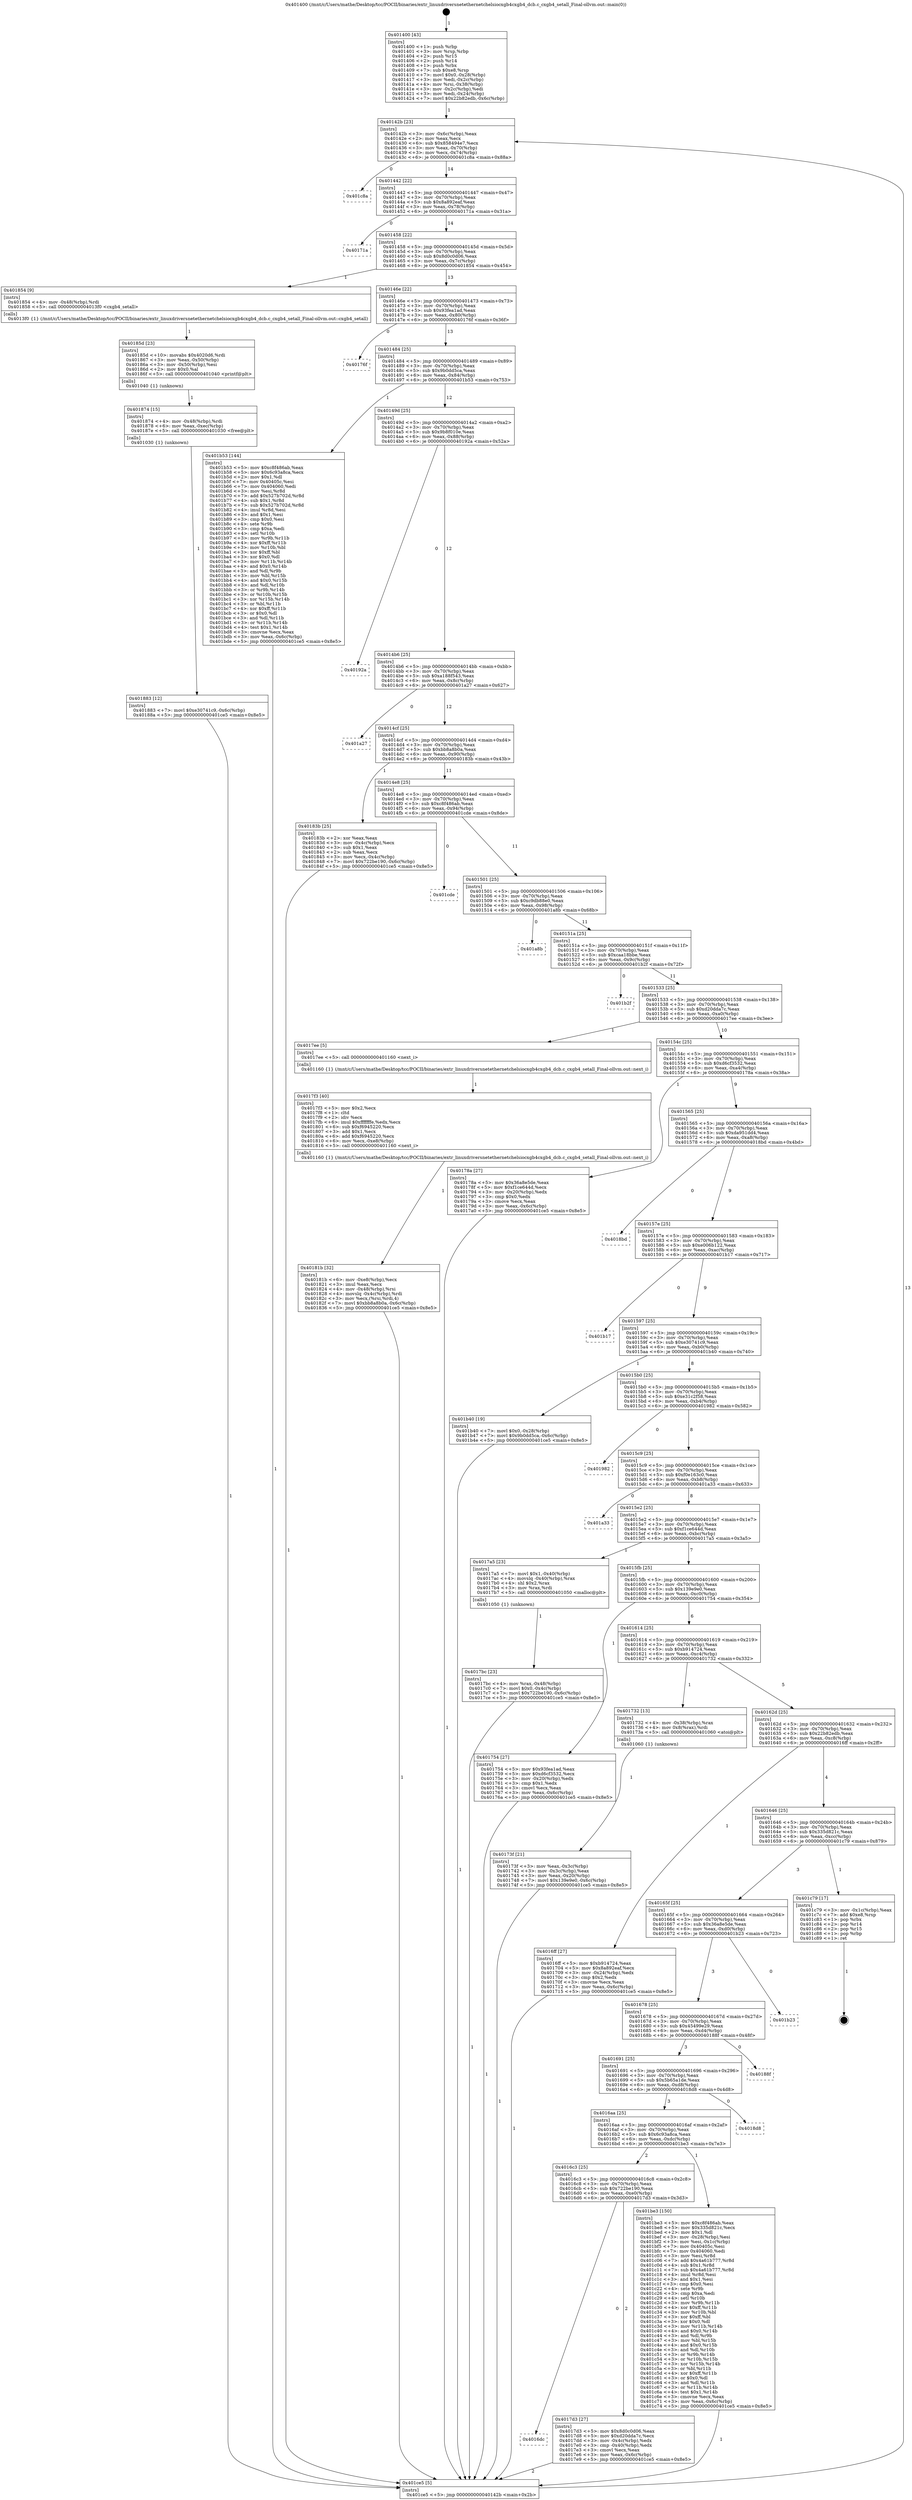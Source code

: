 digraph "0x401400" {
  label = "0x401400 (/mnt/c/Users/mathe/Desktop/tcc/POCII/binaries/extr_linuxdriversnetethernetchelsiocxgb4cxgb4_dcb.c_cxgb4_setall_Final-ollvm.out::main(0))"
  labelloc = "t"
  node[shape=record]

  Entry [label="",width=0.3,height=0.3,shape=circle,fillcolor=black,style=filled]
  "0x40142b" [label="{
     0x40142b [23]\l
     | [instrs]\l
     &nbsp;&nbsp;0x40142b \<+3\>: mov -0x6c(%rbp),%eax\l
     &nbsp;&nbsp;0x40142e \<+2\>: mov %eax,%ecx\l
     &nbsp;&nbsp;0x401430 \<+6\>: sub $0x858494e7,%ecx\l
     &nbsp;&nbsp;0x401436 \<+3\>: mov %eax,-0x70(%rbp)\l
     &nbsp;&nbsp;0x401439 \<+3\>: mov %ecx,-0x74(%rbp)\l
     &nbsp;&nbsp;0x40143c \<+6\>: je 0000000000401c8a \<main+0x88a\>\l
  }"]
  "0x401c8a" [label="{
     0x401c8a\l
  }", style=dashed]
  "0x401442" [label="{
     0x401442 [22]\l
     | [instrs]\l
     &nbsp;&nbsp;0x401442 \<+5\>: jmp 0000000000401447 \<main+0x47\>\l
     &nbsp;&nbsp;0x401447 \<+3\>: mov -0x70(%rbp),%eax\l
     &nbsp;&nbsp;0x40144a \<+5\>: sub $0x8a892eaf,%eax\l
     &nbsp;&nbsp;0x40144f \<+3\>: mov %eax,-0x78(%rbp)\l
     &nbsp;&nbsp;0x401452 \<+6\>: je 000000000040171a \<main+0x31a\>\l
  }"]
  Exit [label="",width=0.3,height=0.3,shape=circle,fillcolor=black,style=filled,peripheries=2]
  "0x40171a" [label="{
     0x40171a\l
  }", style=dashed]
  "0x401458" [label="{
     0x401458 [22]\l
     | [instrs]\l
     &nbsp;&nbsp;0x401458 \<+5\>: jmp 000000000040145d \<main+0x5d\>\l
     &nbsp;&nbsp;0x40145d \<+3\>: mov -0x70(%rbp),%eax\l
     &nbsp;&nbsp;0x401460 \<+5\>: sub $0x8d0c0d06,%eax\l
     &nbsp;&nbsp;0x401465 \<+3\>: mov %eax,-0x7c(%rbp)\l
     &nbsp;&nbsp;0x401468 \<+6\>: je 0000000000401854 \<main+0x454\>\l
  }"]
  "0x401883" [label="{
     0x401883 [12]\l
     | [instrs]\l
     &nbsp;&nbsp;0x401883 \<+7\>: movl $0xe30741c9,-0x6c(%rbp)\l
     &nbsp;&nbsp;0x40188a \<+5\>: jmp 0000000000401ce5 \<main+0x8e5\>\l
  }"]
  "0x401854" [label="{
     0x401854 [9]\l
     | [instrs]\l
     &nbsp;&nbsp;0x401854 \<+4\>: mov -0x48(%rbp),%rdi\l
     &nbsp;&nbsp;0x401858 \<+5\>: call 00000000004013f0 \<cxgb4_setall\>\l
     | [calls]\l
     &nbsp;&nbsp;0x4013f0 \{1\} (/mnt/c/Users/mathe/Desktop/tcc/POCII/binaries/extr_linuxdriversnetethernetchelsiocxgb4cxgb4_dcb.c_cxgb4_setall_Final-ollvm.out::cxgb4_setall)\l
  }"]
  "0x40146e" [label="{
     0x40146e [22]\l
     | [instrs]\l
     &nbsp;&nbsp;0x40146e \<+5\>: jmp 0000000000401473 \<main+0x73\>\l
     &nbsp;&nbsp;0x401473 \<+3\>: mov -0x70(%rbp),%eax\l
     &nbsp;&nbsp;0x401476 \<+5\>: sub $0x93fea1ad,%eax\l
     &nbsp;&nbsp;0x40147b \<+3\>: mov %eax,-0x80(%rbp)\l
     &nbsp;&nbsp;0x40147e \<+6\>: je 000000000040176f \<main+0x36f\>\l
  }"]
  "0x401874" [label="{
     0x401874 [15]\l
     | [instrs]\l
     &nbsp;&nbsp;0x401874 \<+4\>: mov -0x48(%rbp),%rdi\l
     &nbsp;&nbsp;0x401878 \<+6\>: mov %eax,-0xec(%rbp)\l
     &nbsp;&nbsp;0x40187e \<+5\>: call 0000000000401030 \<free@plt\>\l
     | [calls]\l
     &nbsp;&nbsp;0x401030 \{1\} (unknown)\l
  }"]
  "0x40176f" [label="{
     0x40176f\l
  }", style=dashed]
  "0x401484" [label="{
     0x401484 [25]\l
     | [instrs]\l
     &nbsp;&nbsp;0x401484 \<+5\>: jmp 0000000000401489 \<main+0x89\>\l
     &nbsp;&nbsp;0x401489 \<+3\>: mov -0x70(%rbp),%eax\l
     &nbsp;&nbsp;0x40148c \<+5\>: sub $0x9b0dd5ca,%eax\l
     &nbsp;&nbsp;0x401491 \<+6\>: mov %eax,-0x84(%rbp)\l
     &nbsp;&nbsp;0x401497 \<+6\>: je 0000000000401b53 \<main+0x753\>\l
  }"]
  "0x40185d" [label="{
     0x40185d [23]\l
     | [instrs]\l
     &nbsp;&nbsp;0x40185d \<+10\>: movabs $0x4020d6,%rdi\l
     &nbsp;&nbsp;0x401867 \<+3\>: mov %eax,-0x50(%rbp)\l
     &nbsp;&nbsp;0x40186a \<+3\>: mov -0x50(%rbp),%esi\l
     &nbsp;&nbsp;0x40186d \<+2\>: mov $0x0,%al\l
     &nbsp;&nbsp;0x40186f \<+5\>: call 0000000000401040 \<printf@plt\>\l
     | [calls]\l
     &nbsp;&nbsp;0x401040 \{1\} (unknown)\l
  }"]
  "0x401b53" [label="{
     0x401b53 [144]\l
     | [instrs]\l
     &nbsp;&nbsp;0x401b53 \<+5\>: mov $0xc8f486ab,%eax\l
     &nbsp;&nbsp;0x401b58 \<+5\>: mov $0x6c93a8ca,%ecx\l
     &nbsp;&nbsp;0x401b5d \<+2\>: mov $0x1,%dl\l
     &nbsp;&nbsp;0x401b5f \<+7\>: mov 0x40405c,%esi\l
     &nbsp;&nbsp;0x401b66 \<+7\>: mov 0x404060,%edi\l
     &nbsp;&nbsp;0x401b6d \<+3\>: mov %esi,%r8d\l
     &nbsp;&nbsp;0x401b70 \<+7\>: add $0x527b702d,%r8d\l
     &nbsp;&nbsp;0x401b77 \<+4\>: sub $0x1,%r8d\l
     &nbsp;&nbsp;0x401b7b \<+7\>: sub $0x527b702d,%r8d\l
     &nbsp;&nbsp;0x401b82 \<+4\>: imul %r8d,%esi\l
     &nbsp;&nbsp;0x401b86 \<+3\>: and $0x1,%esi\l
     &nbsp;&nbsp;0x401b89 \<+3\>: cmp $0x0,%esi\l
     &nbsp;&nbsp;0x401b8c \<+4\>: sete %r9b\l
     &nbsp;&nbsp;0x401b90 \<+3\>: cmp $0xa,%edi\l
     &nbsp;&nbsp;0x401b93 \<+4\>: setl %r10b\l
     &nbsp;&nbsp;0x401b97 \<+3\>: mov %r9b,%r11b\l
     &nbsp;&nbsp;0x401b9a \<+4\>: xor $0xff,%r11b\l
     &nbsp;&nbsp;0x401b9e \<+3\>: mov %r10b,%bl\l
     &nbsp;&nbsp;0x401ba1 \<+3\>: xor $0xff,%bl\l
     &nbsp;&nbsp;0x401ba4 \<+3\>: xor $0x0,%dl\l
     &nbsp;&nbsp;0x401ba7 \<+3\>: mov %r11b,%r14b\l
     &nbsp;&nbsp;0x401baa \<+4\>: and $0x0,%r14b\l
     &nbsp;&nbsp;0x401bae \<+3\>: and %dl,%r9b\l
     &nbsp;&nbsp;0x401bb1 \<+3\>: mov %bl,%r15b\l
     &nbsp;&nbsp;0x401bb4 \<+4\>: and $0x0,%r15b\l
     &nbsp;&nbsp;0x401bb8 \<+3\>: and %dl,%r10b\l
     &nbsp;&nbsp;0x401bbb \<+3\>: or %r9b,%r14b\l
     &nbsp;&nbsp;0x401bbe \<+3\>: or %r10b,%r15b\l
     &nbsp;&nbsp;0x401bc1 \<+3\>: xor %r15b,%r14b\l
     &nbsp;&nbsp;0x401bc4 \<+3\>: or %bl,%r11b\l
     &nbsp;&nbsp;0x401bc7 \<+4\>: xor $0xff,%r11b\l
     &nbsp;&nbsp;0x401bcb \<+3\>: or $0x0,%dl\l
     &nbsp;&nbsp;0x401bce \<+3\>: and %dl,%r11b\l
     &nbsp;&nbsp;0x401bd1 \<+3\>: or %r11b,%r14b\l
     &nbsp;&nbsp;0x401bd4 \<+4\>: test $0x1,%r14b\l
     &nbsp;&nbsp;0x401bd8 \<+3\>: cmovne %ecx,%eax\l
     &nbsp;&nbsp;0x401bdb \<+3\>: mov %eax,-0x6c(%rbp)\l
     &nbsp;&nbsp;0x401bde \<+5\>: jmp 0000000000401ce5 \<main+0x8e5\>\l
  }"]
  "0x40149d" [label="{
     0x40149d [25]\l
     | [instrs]\l
     &nbsp;&nbsp;0x40149d \<+5\>: jmp 00000000004014a2 \<main+0xa2\>\l
     &nbsp;&nbsp;0x4014a2 \<+3\>: mov -0x70(%rbp),%eax\l
     &nbsp;&nbsp;0x4014a5 \<+5\>: sub $0x9b8f010e,%eax\l
     &nbsp;&nbsp;0x4014aa \<+6\>: mov %eax,-0x88(%rbp)\l
     &nbsp;&nbsp;0x4014b0 \<+6\>: je 000000000040192a \<main+0x52a\>\l
  }"]
  "0x40181b" [label="{
     0x40181b [32]\l
     | [instrs]\l
     &nbsp;&nbsp;0x40181b \<+6\>: mov -0xe8(%rbp),%ecx\l
     &nbsp;&nbsp;0x401821 \<+3\>: imul %eax,%ecx\l
     &nbsp;&nbsp;0x401824 \<+4\>: mov -0x48(%rbp),%rsi\l
     &nbsp;&nbsp;0x401828 \<+4\>: movslq -0x4c(%rbp),%rdi\l
     &nbsp;&nbsp;0x40182c \<+3\>: mov %ecx,(%rsi,%rdi,4)\l
     &nbsp;&nbsp;0x40182f \<+7\>: movl $0xbb8a8b0a,-0x6c(%rbp)\l
     &nbsp;&nbsp;0x401836 \<+5\>: jmp 0000000000401ce5 \<main+0x8e5\>\l
  }"]
  "0x40192a" [label="{
     0x40192a\l
  }", style=dashed]
  "0x4014b6" [label="{
     0x4014b6 [25]\l
     | [instrs]\l
     &nbsp;&nbsp;0x4014b6 \<+5\>: jmp 00000000004014bb \<main+0xbb\>\l
     &nbsp;&nbsp;0x4014bb \<+3\>: mov -0x70(%rbp),%eax\l
     &nbsp;&nbsp;0x4014be \<+5\>: sub $0xa188f543,%eax\l
     &nbsp;&nbsp;0x4014c3 \<+6\>: mov %eax,-0x8c(%rbp)\l
     &nbsp;&nbsp;0x4014c9 \<+6\>: je 0000000000401a27 \<main+0x627\>\l
  }"]
  "0x4017f3" [label="{
     0x4017f3 [40]\l
     | [instrs]\l
     &nbsp;&nbsp;0x4017f3 \<+5\>: mov $0x2,%ecx\l
     &nbsp;&nbsp;0x4017f8 \<+1\>: cltd\l
     &nbsp;&nbsp;0x4017f9 \<+2\>: idiv %ecx\l
     &nbsp;&nbsp;0x4017fb \<+6\>: imul $0xfffffffe,%edx,%ecx\l
     &nbsp;&nbsp;0x401801 \<+6\>: sub $0xf6945220,%ecx\l
     &nbsp;&nbsp;0x401807 \<+3\>: add $0x1,%ecx\l
     &nbsp;&nbsp;0x40180a \<+6\>: add $0xf6945220,%ecx\l
     &nbsp;&nbsp;0x401810 \<+6\>: mov %ecx,-0xe8(%rbp)\l
     &nbsp;&nbsp;0x401816 \<+5\>: call 0000000000401160 \<next_i\>\l
     | [calls]\l
     &nbsp;&nbsp;0x401160 \{1\} (/mnt/c/Users/mathe/Desktop/tcc/POCII/binaries/extr_linuxdriversnetethernetchelsiocxgb4cxgb4_dcb.c_cxgb4_setall_Final-ollvm.out::next_i)\l
  }"]
  "0x401a27" [label="{
     0x401a27\l
  }", style=dashed]
  "0x4014cf" [label="{
     0x4014cf [25]\l
     | [instrs]\l
     &nbsp;&nbsp;0x4014cf \<+5\>: jmp 00000000004014d4 \<main+0xd4\>\l
     &nbsp;&nbsp;0x4014d4 \<+3\>: mov -0x70(%rbp),%eax\l
     &nbsp;&nbsp;0x4014d7 \<+5\>: sub $0xbb8a8b0a,%eax\l
     &nbsp;&nbsp;0x4014dc \<+6\>: mov %eax,-0x90(%rbp)\l
     &nbsp;&nbsp;0x4014e2 \<+6\>: je 000000000040183b \<main+0x43b\>\l
  }"]
  "0x4016dc" [label="{
     0x4016dc\l
  }", style=dashed]
  "0x40183b" [label="{
     0x40183b [25]\l
     | [instrs]\l
     &nbsp;&nbsp;0x40183b \<+2\>: xor %eax,%eax\l
     &nbsp;&nbsp;0x40183d \<+3\>: mov -0x4c(%rbp),%ecx\l
     &nbsp;&nbsp;0x401840 \<+3\>: sub $0x1,%eax\l
     &nbsp;&nbsp;0x401843 \<+2\>: sub %eax,%ecx\l
     &nbsp;&nbsp;0x401845 \<+3\>: mov %ecx,-0x4c(%rbp)\l
     &nbsp;&nbsp;0x401848 \<+7\>: movl $0x722be190,-0x6c(%rbp)\l
     &nbsp;&nbsp;0x40184f \<+5\>: jmp 0000000000401ce5 \<main+0x8e5\>\l
  }"]
  "0x4014e8" [label="{
     0x4014e8 [25]\l
     | [instrs]\l
     &nbsp;&nbsp;0x4014e8 \<+5\>: jmp 00000000004014ed \<main+0xed\>\l
     &nbsp;&nbsp;0x4014ed \<+3\>: mov -0x70(%rbp),%eax\l
     &nbsp;&nbsp;0x4014f0 \<+5\>: sub $0xc8f486ab,%eax\l
     &nbsp;&nbsp;0x4014f5 \<+6\>: mov %eax,-0x94(%rbp)\l
     &nbsp;&nbsp;0x4014fb \<+6\>: je 0000000000401cde \<main+0x8de\>\l
  }"]
  "0x4017d3" [label="{
     0x4017d3 [27]\l
     | [instrs]\l
     &nbsp;&nbsp;0x4017d3 \<+5\>: mov $0x8d0c0d06,%eax\l
     &nbsp;&nbsp;0x4017d8 \<+5\>: mov $0xd20dda7c,%ecx\l
     &nbsp;&nbsp;0x4017dd \<+3\>: mov -0x4c(%rbp),%edx\l
     &nbsp;&nbsp;0x4017e0 \<+3\>: cmp -0x40(%rbp),%edx\l
     &nbsp;&nbsp;0x4017e3 \<+3\>: cmovl %ecx,%eax\l
     &nbsp;&nbsp;0x4017e6 \<+3\>: mov %eax,-0x6c(%rbp)\l
     &nbsp;&nbsp;0x4017e9 \<+5\>: jmp 0000000000401ce5 \<main+0x8e5\>\l
  }"]
  "0x401cde" [label="{
     0x401cde\l
  }", style=dashed]
  "0x401501" [label="{
     0x401501 [25]\l
     | [instrs]\l
     &nbsp;&nbsp;0x401501 \<+5\>: jmp 0000000000401506 \<main+0x106\>\l
     &nbsp;&nbsp;0x401506 \<+3\>: mov -0x70(%rbp),%eax\l
     &nbsp;&nbsp;0x401509 \<+5\>: sub $0xc9db88e0,%eax\l
     &nbsp;&nbsp;0x40150e \<+6\>: mov %eax,-0x98(%rbp)\l
     &nbsp;&nbsp;0x401514 \<+6\>: je 0000000000401a8b \<main+0x68b\>\l
  }"]
  "0x4016c3" [label="{
     0x4016c3 [25]\l
     | [instrs]\l
     &nbsp;&nbsp;0x4016c3 \<+5\>: jmp 00000000004016c8 \<main+0x2c8\>\l
     &nbsp;&nbsp;0x4016c8 \<+3\>: mov -0x70(%rbp),%eax\l
     &nbsp;&nbsp;0x4016cb \<+5\>: sub $0x722be190,%eax\l
     &nbsp;&nbsp;0x4016d0 \<+6\>: mov %eax,-0xe0(%rbp)\l
     &nbsp;&nbsp;0x4016d6 \<+6\>: je 00000000004017d3 \<main+0x3d3\>\l
  }"]
  "0x401a8b" [label="{
     0x401a8b\l
  }", style=dashed]
  "0x40151a" [label="{
     0x40151a [25]\l
     | [instrs]\l
     &nbsp;&nbsp;0x40151a \<+5\>: jmp 000000000040151f \<main+0x11f\>\l
     &nbsp;&nbsp;0x40151f \<+3\>: mov -0x70(%rbp),%eax\l
     &nbsp;&nbsp;0x401522 \<+5\>: sub $0xcaa18bbe,%eax\l
     &nbsp;&nbsp;0x401527 \<+6\>: mov %eax,-0x9c(%rbp)\l
     &nbsp;&nbsp;0x40152d \<+6\>: je 0000000000401b2f \<main+0x72f\>\l
  }"]
  "0x401be3" [label="{
     0x401be3 [150]\l
     | [instrs]\l
     &nbsp;&nbsp;0x401be3 \<+5\>: mov $0xc8f486ab,%eax\l
     &nbsp;&nbsp;0x401be8 \<+5\>: mov $0x335d821c,%ecx\l
     &nbsp;&nbsp;0x401bed \<+2\>: mov $0x1,%dl\l
     &nbsp;&nbsp;0x401bef \<+3\>: mov -0x28(%rbp),%esi\l
     &nbsp;&nbsp;0x401bf2 \<+3\>: mov %esi,-0x1c(%rbp)\l
     &nbsp;&nbsp;0x401bf5 \<+7\>: mov 0x40405c,%esi\l
     &nbsp;&nbsp;0x401bfc \<+7\>: mov 0x404060,%edi\l
     &nbsp;&nbsp;0x401c03 \<+3\>: mov %esi,%r8d\l
     &nbsp;&nbsp;0x401c06 \<+7\>: add $0x4a61b777,%r8d\l
     &nbsp;&nbsp;0x401c0d \<+4\>: sub $0x1,%r8d\l
     &nbsp;&nbsp;0x401c11 \<+7\>: sub $0x4a61b777,%r8d\l
     &nbsp;&nbsp;0x401c18 \<+4\>: imul %r8d,%esi\l
     &nbsp;&nbsp;0x401c1c \<+3\>: and $0x1,%esi\l
     &nbsp;&nbsp;0x401c1f \<+3\>: cmp $0x0,%esi\l
     &nbsp;&nbsp;0x401c22 \<+4\>: sete %r9b\l
     &nbsp;&nbsp;0x401c26 \<+3\>: cmp $0xa,%edi\l
     &nbsp;&nbsp;0x401c29 \<+4\>: setl %r10b\l
     &nbsp;&nbsp;0x401c2d \<+3\>: mov %r9b,%r11b\l
     &nbsp;&nbsp;0x401c30 \<+4\>: xor $0xff,%r11b\l
     &nbsp;&nbsp;0x401c34 \<+3\>: mov %r10b,%bl\l
     &nbsp;&nbsp;0x401c37 \<+3\>: xor $0xff,%bl\l
     &nbsp;&nbsp;0x401c3a \<+3\>: xor $0x0,%dl\l
     &nbsp;&nbsp;0x401c3d \<+3\>: mov %r11b,%r14b\l
     &nbsp;&nbsp;0x401c40 \<+4\>: and $0x0,%r14b\l
     &nbsp;&nbsp;0x401c44 \<+3\>: and %dl,%r9b\l
     &nbsp;&nbsp;0x401c47 \<+3\>: mov %bl,%r15b\l
     &nbsp;&nbsp;0x401c4a \<+4\>: and $0x0,%r15b\l
     &nbsp;&nbsp;0x401c4e \<+3\>: and %dl,%r10b\l
     &nbsp;&nbsp;0x401c51 \<+3\>: or %r9b,%r14b\l
     &nbsp;&nbsp;0x401c54 \<+3\>: or %r10b,%r15b\l
     &nbsp;&nbsp;0x401c57 \<+3\>: xor %r15b,%r14b\l
     &nbsp;&nbsp;0x401c5a \<+3\>: or %bl,%r11b\l
     &nbsp;&nbsp;0x401c5d \<+4\>: xor $0xff,%r11b\l
     &nbsp;&nbsp;0x401c61 \<+3\>: or $0x0,%dl\l
     &nbsp;&nbsp;0x401c64 \<+3\>: and %dl,%r11b\l
     &nbsp;&nbsp;0x401c67 \<+3\>: or %r11b,%r14b\l
     &nbsp;&nbsp;0x401c6a \<+4\>: test $0x1,%r14b\l
     &nbsp;&nbsp;0x401c6e \<+3\>: cmovne %ecx,%eax\l
     &nbsp;&nbsp;0x401c71 \<+3\>: mov %eax,-0x6c(%rbp)\l
     &nbsp;&nbsp;0x401c74 \<+5\>: jmp 0000000000401ce5 \<main+0x8e5\>\l
  }"]
  "0x401b2f" [label="{
     0x401b2f\l
  }", style=dashed]
  "0x401533" [label="{
     0x401533 [25]\l
     | [instrs]\l
     &nbsp;&nbsp;0x401533 \<+5\>: jmp 0000000000401538 \<main+0x138\>\l
     &nbsp;&nbsp;0x401538 \<+3\>: mov -0x70(%rbp),%eax\l
     &nbsp;&nbsp;0x40153b \<+5\>: sub $0xd20dda7c,%eax\l
     &nbsp;&nbsp;0x401540 \<+6\>: mov %eax,-0xa0(%rbp)\l
     &nbsp;&nbsp;0x401546 \<+6\>: je 00000000004017ee \<main+0x3ee\>\l
  }"]
  "0x4016aa" [label="{
     0x4016aa [25]\l
     | [instrs]\l
     &nbsp;&nbsp;0x4016aa \<+5\>: jmp 00000000004016af \<main+0x2af\>\l
     &nbsp;&nbsp;0x4016af \<+3\>: mov -0x70(%rbp),%eax\l
     &nbsp;&nbsp;0x4016b2 \<+5\>: sub $0x6c93a8ca,%eax\l
     &nbsp;&nbsp;0x4016b7 \<+6\>: mov %eax,-0xdc(%rbp)\l
     &nbsp;&nbsp;0x4016bd \<+6\>: je 0000000000401be3 \<main+0x7e3\>\l
  }"]
  "0x4017ee" [label="{
     0x4017ee [5]\l
     | [instrs]\l
     &nbsp;&nbsp;0x4017ee \<+5\>: call 0000000000401160 \<next_i\>\l
     | [calls]\l
     &nbsp;&nbsp;0x401160 \{1\} (/mnt/c/Users/mathe/Desktop/tcc/POCII/binaries/extr_linuxdriversnetethernetchelsiocxgb4cxgb4_dcb.c_cxgb4_setall_Final-ollvm.out::next_i)\l
  }"]
  "0x40154c" [label="{
     0x40154c [25]\l
     | [instrs]\l
     &nbsp;&nbsp;0x40154c \<+5\>: jmp 0000000000401551 \<main+0x151\>\l
     &nbsp;&nbsp;0x401551 \<+3\>: mov -0x70(%rbp),%eax\l
     &nbsp;&nbsp;0x401554 \<+5\>: sub $0xd6cf3532,%eax\l
     &nbsp;&nbsp;0x401559 \<+6\>: mov %eax,-0xa4(%rbp)\l
     &nbsp;&nbsp;0x40155f \<+6\>: je 000000000040178a \<main+0x38a\>\l
  }"]
  "0x4018d8" [label="{
     0x4018d8\l
  }", style=dashed]
  "0x40178a" [label="{
     0x40178a [27]\l
     | [instrs]\l
     &nbsp;&nbsp;0x40178a \<+5\>: mov $0x36a8e5de,%eax\l
     &nbsp;&nbsp;0x40178f \<+5\>: mov $0xf1ce644d,%ecx\l
     &nbsp;&nbsp;0x401794 \<+3\>: mov -0x20(%rbp),%edx\l
     &nbsp;&nbsp;0x401797 \<+3\>: cmp $0x0,%edx\l
     &nbsp;&nbsp;0x40179a \<+3\>: cmove %ecx,%eax\l
     &nbsp;&nbsp;0x40179d \<+3\>: mov %eax,-0x6c(%rbp)\l
     &nbsp;&nbsp;0x4017a0 \<+5\>: jmp 0000000000401ce5 \<main+0x8e5\>\l
  }"]
  "0x401565" [label="{
     0x401565 [25]\l
     | [instrs]\l
     &nbsp;&nbsp;0x401565 \<+5\>: jmp 000000000040156a \<main+0x16a\>\l
     &nbsp;&nbsp;0x40156a \<+3\>: mov -0x70(%rbp),%eax\l
     &nbsp;&nbsp;0x40156d \<+5\>: sub $0xda951dd4,%eax\l
     &nbsp;&nbsp;0x401572 \<+6\>: mov %eax,-0xa8(%rbp)\l
     &nbsp;&nbsp;0x401578 \<+6\>: je 00000000004018bd \<main+0x4bd\>\l
  }"]
  "0x401691" [label="{
     0x401691 [25]\l
     | [instrs]\l
     &nbsp;&nbsp;0x401691 \<+5\>: jmp 0000000000401696 \<main+0x296\>\l
     &nbsp;&nbsp;0x401696 \<+3\>: mov -0x70(%rbp),%eax\l
     &nbsp;&nbsp;0x401699 \<+5\>: sub $0x5b65a1de,%eax\l
     &nbsp;&nbsp;0x40169e \<+6\>: mov %eax,-0xd8(%rbp)\l
     &nbsp;&nbsp;0x4016a4 \<+6\>: je 00000000004018d8 \<main+0x4d8\>\l
  }"]
  "0x4018bd" [label="{
     0x4018bd\l
  }", style=dashed]
  "0x40157e" [label="{
     0x40157e [25]\l
     | [instrs]\l
     &nbsp;&nbsp;0x40157e \<+5\>: jmp 0000000000401583 \<main+0x183\>\l
     &nbsp;&nbsp;0x401583 \<+3\>: mov -0x70(%rbp),%eax\l
     &nbsp;&nbsp;0x401586 \<+5\>: sub $0xe006b122,%eax\l
     &nbsp;&nbsp;0x40158b \<+6\>: mov %eax,-0xac(%rbp)\l
     &nbsp;&nbsp;0x401591 \<+6\>: je 0000000000401b17 \<main+0x717\>\l
  }"]
  "0x40188f" [label="{
     0x40188f\l
  }", style=dashed]
  "0x401b17" [label="{
     0x401b17\l
  }", style=dashed]
  "0x401597" [label="{
     0x401597 [25]\l
     | [instrs]\l
     &nbsp;&nbsp;0x401597 \<+5\>: jmp 000000000040159c \<main+0x19c\>\l
     &nbsp;&nbsp;0x40159c \<+3\>: mov -0x70(%rbp),%eax\l
     &nbsp;&nbsp;0x40159f \<+5\>: sub $0xe30741c9,%eax\l
     &nbsp;&nbsp;0x4015a4 \<+6\>: mov %eax,-0xb0(%rbp)\l
     &nbsp;&nbsp;0x4015aa \<+6\>: je 0000000000401b40 \<main+0x740\>\l
  }"]
  "0x401678" [label="{
     0x401678 [25]\l
     | [instrs]\l
     &nbsp;&nbsp;0x401678 \<+5\>: jmp 000000000040167d \<main+0x27d\>\l
     &nbsp;&nbsp;0x40167d \<+3\>: mov -0x70(%rbp),%eax\l
     &nbsp;&nbsp;0x401680 \<+5\>: sub $0x45499e29,%eax\l
     &nbsp;&nbsp;0x401685 \<+6\>: mov %eax,-0xd4(%rbp)\l
     &nbsp;&nbsp;0x40168b \<+6\>: je 000000000040188f \<main+0x48f\>\l
  }"]
  "0x401b40" [label="{
     0x401b40 [19]\l
     | [instrs]\l
     &nbsp;&nbsp;0x401b40 \<+7\>: movl $0x0,-0x28(%rbp)\l
     &nbsp;&nbsp;0x401b47 \<+7\>: movl $0x9b0dd5ca,-0x6c(%rbp)\l
     &nbsp;&nbsp;0x401b4e \<+5\>: jmp 0000000000401ce5 \<main+0x8e5\>\l
  }"]
  "0x4015b0" [label="{
     0x4015b0 [25]\l
     | [instrs]\l
     &nbsp;&nbsp;0x4015b0 \<+5\>: jmp 00000000004015b5 \<main+0x1b5\>\l
     &nbsp;&nbsp;0x4015b5 \<+3\>: mov -0x70(%rbp),%eax\l
     &nbsp;&nbsp;0x4015b8 \<+5\>: sub $0xe31c2f58,%eax\l
     &nbsp;&nbsp;0x4015bd \<+6\>: mov %eax,-0xb4(%rbp)\l
     &nbsp;&nbsp;0x4015c3 \<+6\>: je 0000000000401982 \<main+0x582\>\l
  }"]
  "0x401b23" [label="{
     0x401b23\l
  }", style=dashed]
  "0x401982" [label="{
     0x401982\l
  }", style=dashed]
  "0x4015c9" [label="{
     0x4015c9 [25]\l
     | [instrs]\l
     &nbsp;&nbsp;0x4015c9 \<+5\>: jmp 00000000004015ce \<main+0x1ce\>\l
     &nbsp;&nbsp;0x4015ce \<+3\>: mov -0x70(%rbp),%eax\l
     &nbsp;&nbsp;0x4015d1 \<+5\>: sub $0xf0e163c0,%eax\l
     &nbsp;&nbsp;0x4015d6 \<+6\>: mov %eax,-0xb8(%rbp)\l
     &nbsp;&nbsp;0x4015dc \<+6\>: je 0000000000401a33 \<main+0x633\>\l
  }"]
  "0x40165f" [label="{
     0x40165f [25]\l
     | [instrs]\l
     &nbsp;&nbsp;0x40165f \<+5\>: jmp 0000000000401664 \<main+0x264\>\l
     &nbsp;&nbsp;0x401664 \<+3\>: mov -0x70(%rbp),%eax\l
     &nbsp;&nbsp;0x401667 \<+5\>: sub $0x36a8e5de,%eax\l
     &nbsp;&nbsp;0x40166c \<+6\>: mov %eax,-0xd0(%rbp)\l
     &nbsp;&nbsp;0x401672 \<+6\>: je 0000000000401b23 \<main+0x723\>\l
  }"]
  "0x401a33" [label="{
     0x401a33\l
  }", style=dashed]
  "0x4015e2" [label="{
     0x4015e2 [25]\l
     | [instrs]\l
     &nbsp;&nbsp;0x4015e2 \<+5\>: jmp 00000000004015e7 \<main+0x1e7\>\l
     &nbsp;&nbsp;0x4015e7 \<+3\>: mov -0x70(%rbp),%eax\l
     &nbsp;&nbsp;0x4015ea \<+5\>: sub $0xf1ce644d,%eax\l
     &nbsp;&nbsp;0x4015ef \<+6\>: mov %eax,-0xbc(%rbp)\l
     &nbsp;&nbsp;0x4015f5 \<+6\>: je 00000000004017a5 \<main+0x3a5\>\l
  }"]
  "0x401c79" [label="{
     0x401c79 [17]\l
     | [instrs]\l
     &nbsp;&nbsp;0x401c79 \<+3\>: mov -0x1c(%rbp),%eax\l
     &nbsp;&nbsp;0x401c7c \<+7\>: add $0xe8,%rsp\l
     &nbsp;&nbsp;0x401c83 \<+1\>: pop %rbx\l
     &nbsp;&nbsp;0x401c84 \<+2\>: pop %r14\l
     &nbsp;&nbsp;0x401c86 \<+2\>: pop %r15\l
     &nbsp;&nbsp;0x401c88 \<+1\>: pop %rbp\l
     &nbsp;&nbsp;0x401c89 \<+1\>: ret\l
  }"]
  "0x4017a5" [label="{
     0x4017a5 [23]\l
     | [instrs]\l
     &nbsp;&nbsp;0x4017a5 \<+7\>: movl $0x1,-0x40(%rbp)\l
     &nbsp;&nbsp;0x4017ac \<+4\>: movslq -0x40(%rbp),%rax\l
     &nbsp;&nbsp;0x4017b0 \<+4\>: shl $0x2,%rax\l
     &nbsp;&nbsp;0x4017b4 \<+3\>: mov %rax,%rdi\l
     &nbsp;&nbsp;0x4017b7 \<+5\>: call 0000000000401050 \<malloc@plt\>\l
     | [calls]\l
     &nbsp;&nbsp;0x401050 \{1\} (unknown)\l
  }"]
  "0x4015fb" [label="{
     0x4015fb [25]\l
     | [instrs]\l
     &nbsp;&nbsp;0x4015fb \<+5\>: jmp 0000000000401600 \<main+0x200\>\l
     &nbsp;&nbsp;0x401600 \<+3\>: mov -0x70(%rbp),%eax\l
     &nbsp;&nbsp;0x401603 \<+5\>: sub $0x139e9e0,%eax\l
     &nbsp;&nbsp;0x401608 \<+6\>: mov %eax,-0xc0(%rbp)\l
     &nbsp;&nbsp;0x40160e \<+6\>: je 0000000000401754 \<main+0x354\>\l
  }"]
  "0x4017bc" [label="{
     0x4017bc [23]\l
     | [instrs]\l
     &nbsp;&nbsp;0x4017bc \<+4\>: mov %rax,-0x48(%rbp)\l
     &nbsp;&nbsp;0x4017c0 \<+7\>: movl $0x0,-0x4c(%rbp)\l
     &nbsp;&nbsp;0x4017c7 \<+7\>: movl $0x722be190,-0x6c(%rbp)\l
     &nbsp;&nbsp;0x4017ce \<+5\>: jmp 0000000000401ce5 \<main+0x8e5\>\l
  }"]
  "0x401754" [label="{
     0x401754 [27]\l
     | [instrs]\l
     &nbsp;&nbsp;0x401754 \<+5\>: mov $0x93fea1ad,%eax\l
     &nbsp;&nbsp;0x401759 \<+5\>: mov $0xd6cf3532,%ecx\l
     &nbsp;&nbsp;0x40175e \<+3\>: mov -0x20(%rbp),%edx\l
     &nbsp;&nbsp;0x401761 \<+3\>: cmp $0x1,%edx\l
     &nbsp;&nbsp;0x401764 \<+3\>: cmovl %ecx,%eax\l
     &nbsp;&nbsp;0x401767 \<+3\>: mov %eax,-0x6c(%rbp)\l
     &nbsp;&nbsp;0x40176a \<+5\>: jmp 0000000000401ce5 \<main+0x8e5\>\l
  }"]
  "0x401614" [label="{
     0x401614 [25]\l
     | [instrs]\l
     &nbsp;&nbsp;0x401614 \<+5\>: jmp 0000000000401619 \<main+0x219\>\l
     &nbsp;&nbsp;0x401619 \<+3\>: mov -0x70(%rbp),%eax\l
     &nbsp;&nbsp;0x40161c \<+5\>: sub $0xb914724,%eax\l
     &nbsp;&nbsp;0x401621 \<+6\>: mov %eax,-0xc4(%rbp)\l
     &nbsp;&nbsp;0x401627 \<+6\>: je 0000000000401732 \<main+0x332\>\l
  }"]
  "0x40173f" [label="{
     0x40173f [21]\l
     | [instrs]\l
     &nbsp;&nbsp;0x40173f \<+3\>: mov %eax,-0x3c(%rbp)\l
     &nbsp;&nbsp;0x401742 \<+3\>: mov -0x3c(%rbp),%eax\l
     &nbsp;&nbsp;0x401745 \<+3\>: mov %eax,-0x20(%rbp)\l
     &nbsp;&nbsp;0x401748 \<+7\>: movl $0x139e9e0,-0x6c(%rbp)\l
     &nbsp;&nbsp;0x40174f \<+5\>: jmp 0000000000401ce5 \<main+0x8e5\>\l
  }"]
  "0x401732" [label="{
     0x401732 [13]\l
     | [instrs]\l
     &nbsp;&nbsp;0x401732 \<+4\>: mov -0x38(%rbp),%rax\l
     &nbsp;&nbsp;0x401736 \<+4\>: mov 0x8(%rax),%rdi\l
     &nbsp;&nbsp;0x40173a \<+5\>: call 0000000000401060 \<atoi@plt\>\l
     | [calls]\l
     &nbsp;&nbsp;0x401060 \{1\} (unknown)\l
  }"]
  "0x40162d" [label="{
     0x40162d [25]\l
     | [instrs]\l
     &nbsp;&nbsp;0x40162d \<+5\>: jmp 0000000000401632 \<main+0x232\>\l
     &nbsp;&nbsp;0x401632 \<+3\>: mov -0x70(%rbp),%eax\l
     &nbsp;&nbsp;0x401635 \<+5\>: sub $0x22b82edb,%eax\l
     &nbsp;&nbsp;0x40163a \<+6\>: mov %eax,-0xc8(%rbp)\l
     &nbsp;&nbsp;0x401640 \<+6\>: je 00000000004016ff \<main+0x2ff\>\l
  }"]
  "0x401400" [label="{
     0x401400 [43]\l
     | [instrs]\l
     &nbsp;&nbsp;0x401400 \<+1\>: push %rbp\l
     &nbsp;&nbsp;0x401401 \<+3\>: mov %rsp,%rbp\l
     &nbsp;&nbsp;0x401404 \<+2\>: push %r15\l
     &nbsp;&nbsp;0x401406 \<+2\>: push %r14\l
     &nbsp;&nbsp;0x401408 \<+1\>: push %rbx\l
     &nbsp;&nbsp;0x401409 \<+7\>: sub $0xe8,%rsp\l
     &nbsp;&nbsp;0x401410 \<+7\>: movl $0x0,-0x28(%rbp)\l
     &nbsp;&nbsp;0x401417 \<+3\>: mov %edi,-0x2c(%rbp)\l
     &nbsp;&nbsp;0x40141a \<+4\>: mov %rsi,-0x38(%rbp)\l
     &nbsp;&nbsp;0x40141e \<+3\>: mov -0x2c(%rbp),%edi\l
     &nbsp;&nbsp;0x401421 \<+3\>: mov %edi,-0x24(%rbp)\l
     &nbsp;&nbsp;0x401424 \<+7\>: movl $0x22b82edb,-0x6c(%rbp)\l
  }"]
  "0x4016ff" [label="{
     0x4016ff [27]\l
     | [instrs]\l
     &nbsp;&nbsp;0x4016ff \<+5\>: mov $0xb914724,%eax\l
     &nbsp;&nbsp;0x401704 \<+5\>: mov $0x8a892eaf,%ecx\l
     &nbsp;&nbsp;0x401709 \<+3\>: mov -0x24(%rbp),%edx\l
     &nbsp;&nbsp;0x40170c \<+3\>: cmp $0x2,%edx\l
     &nbsp;&nbsp;0x40170f \<+3\>: cmovne %ecx,%eax\l
     &nbsp;&nbsp;0x401712 \<+3\>: mov %eax,-0x6c(%rbp)\l
     &nbsp;&nbsp;0x401715 \<+5\>: jmp 0000000000401ce5 \<main+0x8e5\>\l
  }"]
  "0x401646" [label="{
     0x401646 [25]\l
     | [instrs]\l
     &nbsp;&nbsp;0x401646 \<+5\>: jmp 000000000040164b \<main+0x24b\>\l
     &nbsp;&nbsp;0x40164b \<+3\>: mov -0x70(%rbp),%eax\l
     &nbsp;&nbsp;0x40164e \<+5\>: sub $0x335d821c,%eax\l
     &nbsp;&nbsp;0x401653 \<+6\>: mov %eax,-0xcc(%rbp)\l
     &nbsp;&nbsp;0x401659 \<+6\>: je 0000000000401c79 \<main+0x879\>\l
  }"]
  "0x401ce5" [label="{
     0x401ce5 [5]\l
     | [instrs]\l
     &nbsp;&nbsp;0x401ce5 \<+5\>: jmp 000000000040142b \<main+0x2b\>\l
  }"]
  Entry -> "0x401400" [label=" 1"]
  "0x40142b" -> "0x401c8a" [label=" 0"]
  "0x40142b" -> "0x401442" [label=" 14"]
  "0x401c79" -> Exit [label=" 1"]
  "0x401442" -> "0x40171a" [label=" 0"]
  "0x401442" -> "0x401458" [label=" 14"]
  "0x401be3" -> "0x401ce5" [label=" 1"]
  "0x401458" -> "0x401854" [label=" 1"]
  "0x401458" -> "0x40146e" [label=" 13"]
  "0x401b53" -> "0x401ce5" [label=" 1"]
  "0x40146e" -> "0x40176f" [label=" 0"]
  "0x40146e" -> "0x401484" [label=" 13"]
  "0x401b40" -> "0x401ce5" [label=" 1"]
  "0x401484" -> "0x401b53" [label=" 1"]
  "0x401484" -> "0x40149d" [label=" 12"]
  "0x401883" -> "0x401ce5" [label=" 1"]
  "0x40149d" -> "0x40192a" [label=" 0"]
  "0x40149d" -> "0x4014b6" [label=" 12"]
  "0x401874" -> "0x401883" [label=" 1"]
  "0x4014b6" -> "0x401a27" [label=" 0"]
  "0x4014b6" -> "0x4014cf" [label=" 12"]
  "0x40185d" -> "0x401874" [label=" 1"]
  "0x4014cf" -> "0x40183b" [label=" 1"]
  "0x4014cf" -> "0x4014e8" [label=" 11"]
  "0x401854" -> "0x40185d" [label=" 1"]
  "0x4014e8" -> "0x401cde" [label=" 0"]
  "0x4014e8" -> "0x401501" [label=" 11"]
  "0x40183b" -> "0x401ce5" [label=" 1"]
  "0x401501" -> "0x401a8b" [label=" 0"]
  "0x401501" -> "0x40151a" [label=" 11"]
  "0x4017f3" -> "0x40181b" [label=" 1"]
  "0x40151a" -> "0x401b2f" [label=" 0"]
  "0x40151a" -> "0x401533" [label=" 11"]
  "0x4017ee" -> "0x4017f3" [label=" 1"]
  "0x401533" -> "0x4017ee" [label=" 1"]
  "0x401533" -> "0x40154c" [label=" 10"]
  "0x4016c3" -> "0x4016dc" [label=" 0"]
  "0x40154c" -> "0x40178a" [label=" 1"]
  "0x40154c" -> "0x401565" [label=" 9"]
  "0x4016c3" -> "0x4017d3" [label=" 2"]
  "0x401565" -> "0x4018bd" [label=" 0"]
  "0x401565" -> "0x40157e" [label=" 9"]
  "0x4016aa" -> "0x4016c3" [label=" 2"]
  "0x40157e" -> "0x401b17" [label=" 0"]
  "0x40157e" -> "0x401597" [label=" 9"]
  "0x4016aa" -> "0x401be3" [label=" 1"]
  "0x401597" -> "0x401b40" [label=" 1"]
  "0x401597" -> "0x4015b0" [label=" 8"]
  "0x401691" -> "0x4016aa" [label=" 3"]
  "0x4015b0" -> "0x401982" [label=" 0"]
  "0x4015b0" -> "0x4015c9" [label=" 8"]
  "0x401691" -> "0x4018d8" [label=" 0"]
  "0x4015c9" -> "0x401a33" [label=" 0"]
  "0x4015c9" -> "0x4015e2" [label=" 8"]
  "0x401678" -> "0x401691" [label=" 3"]
  "0x4015e2" -> "0x4017a5" [label=" 1"]
  "0x4015e2" -> "0x4015fb" [label=" 7"]
  "0x401678" -> "0x40188f" [label=" 0"]
  "0x4015fb" -> "0x401754" [label=" 1"]
  "0x4015fb" -> "0x401614" [label=" 6"]
  "0x40165f" -> "0x401678" [label=" 3"]
  "0x401614" -> "0x401732" [label=" 1"]
  "0x401614" -> "0x40162d" [label=" 5"]
  "0x40165f" -> "0x401b23" [label=" 0"]
  "0x40162d" -> "0x4016ff" [label=" 1"]
  "0x40162d" -> "0x401646" [label=" 4"]
  "0x4016ff" -> "0x401ce5" [label=" 1"]
  "0x401400" -> "0x40142b" [label=" 1"]
  "0x401ce5" -> "0x40142b" [label=" 13"]
  "0x401732" -> "0x40173f" [label=" 1"]
  "0x40173f" -> "0x401ce5" [label=" 1"]
  "0x401754" -> "0x401ce5" [label=" 1"]
  "0x40178a" -> "0x401ce5" [label=" 1"]
  "0x4017a5" -> "0x4017bc" [label=" 1"]
  "0x4017bc" -> "0x401ce5" [label=" 1"]
  "0x4017d3" -> "0x401ce5" [label=" 2"]
  "0x401646" -> "0x401c79" [label=" 1"]
  "0x401646" -> "0x40165f" [label=" 3"]
  "0x40181b" -> "0x401ce5" [label=" 1"]
}
